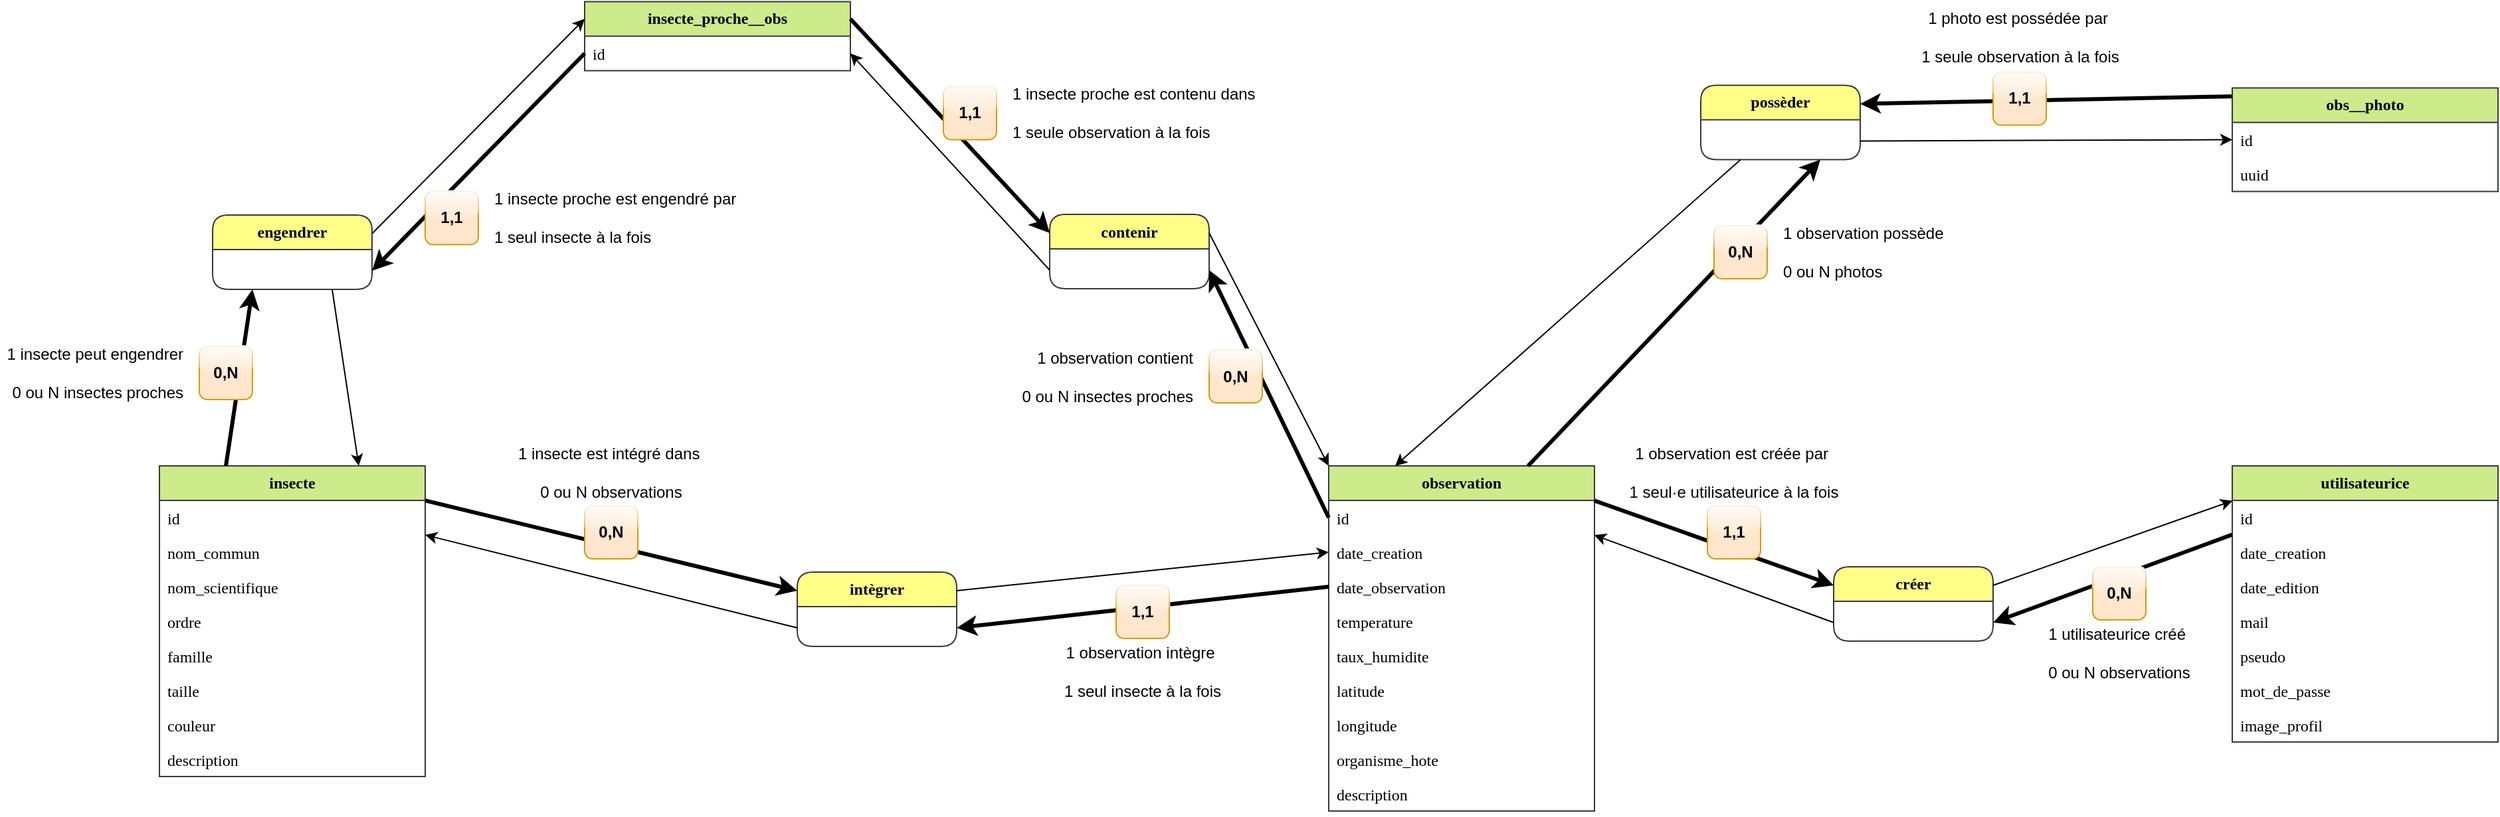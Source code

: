 <mxfile version="24.6.4" type="device">
  <diagram name="Page-1" id="uyqIxYZqXuy16FVcP5KM">
    <mxGraphModel dx="2206" dy="1266" grid="1" gridSize="10" guides="1" tooltips="1" connect="1" arrows="1" fold="1" page="1" pageScale="1" pageWidth="1920" pageHeight="1200" background="#ffffff" math="0" shadow="0">
      <root>
        <mxCell id="0" />
        <mxCell id="1" parent="0" />
        <mxCell id="nEF1XoghxBKC_VmpoxMe-1" value="insecte" style="swimlane;fontStyle=1;childLayout=stackLayout;horizontal=1;startSize=26;horizontalStack=0;resizeParent=1;resizeParentMax=0;resizeLast=0;collapsible=1;marginBottom=0;whiteSpace=wrap;html=1;shadow=0;fontFamily=Verdana;fillColor=#cdeb8b;strokeColor=#36393d;" parent="1" vertex="1">
          <mxGeometry x="140" y="560" width="200" height="234" as="geometry" />
        </mxCell>
        <mxCell id="nEF1XoghxBKC_VmpoxMe-2" value="&lt;span&gt;id&lt;/span&gt;" style="text;align=left;verticalAlign=top;spacingLeft=4;spacingRight=4;overflow=hidden;rotatable=0;points=[[0,0.5],[1,0.5]];portConstraint=eastwest;whiteSpace=wrap;html=1;shadow=0;fontFamily=Verdana;fontStyle=0" parent="nEF1XoghxBKC_VmpoxMe-1" vertex="1">
          <mxGeometry y="26" width="200" height="26" as="geometry" />
        </mxCell>
        <mxCell id="nEF1XoghxBKC_VmpoxMe-3" value="nom_commun&lt;b&gt;&lt;i&gt;&amp;nbsp;&lt;/i&gt;&lt;/b&gt;" style="text;align=left;verticalAlign=top;spacingLeft=4;spacingRight=4;overflow=hidden;rotatable=0;points=[[0,0.5],[1,0.5]];portConstraint=eastwest;whiteSpace=wrap;html=1;shadow=0;fontFamily=Verdana;" parent="nEF1XoghxBKC_VmpoxMe-1" vertex="1">
          <mxGeometry y="52" width="200" height="26" as="geometry" />
        </mxCell>
        <mxCell id="nEF1XoghxBKC_VmpoxMe-5" value="nom_scientifique&lt;b&gt;&lt;i&gt;&amp;nbsp;&lt;/i&gt;&lt;/b&gt;" style="text;align=left;verticalAlign=top;spacingLeft=4;spacingRight=4;overflow=hidden;rotatable=0;points=[[0,0.5],[1,0.5]];portConstraint=eastwest;whiteSpace=wrap;html=1;shadow=0;fontFamily=Verdana;" parent="nEF1XoghxBKC_VmpoxMe-1" vertex="1">
          <mxGeometry y="78" width="200" height="26" as="geometry" />
        </mxCell>
        <mxCell id="nEF1XoghxBKC_VmpoxMe-4" value="ordre&amp;nbsp;" style="text;align=left;verticalAlign=top;spacingLeft=4;spacingRight=4;overflow=hidden;rotatable=0;points=[[0,0.5],[1,0.5]];portConstraint=eastwest;whiteSpace=wrap;html=1;shadow=0;fontFamily=Verdana;" parent="nEF1XoghxBKC_VmpoxMe-1" vertex="1">
          <mxGeometry y="104" width="200" height="26" as="geometry" />
        </mxCell>
        <mxCell id="nEF1XoghxBKC_VmpoxMe-6" value="famille&amp;nbsp;" style="text;align=left;verticalAlign=top;spacingLeft=4;spacingRight=4;overflow=hidden;rotatable=0;points=[[0,0.5],[1,0.5]];portConstraint=eastwest;whiteSpace=wrap;html=1;shadow=0;fontFamily=Verdana;" parent="nEF1XoghxBKC_VmpoxMe-1" vertex="1">
          <mxGeometry y="130" width="200" height="26" as="geometry" />
        </mxCell>
        <mxCell id="nEF1XoghxBKC_VmpoxMe-7" value="taille&amp;nbsp;" style="text;align=left;verticalAlign=top;spacingLeft=4;spacingRight=4;overflow=hidden;rotatable=0;points=[[0,0.5],[1,0.5]];portConstraint=eastwest;whiteSpace=wrap;html=1;shadow=0;fontFamily=Verdana;" parent="nEF1XoghxBKC_VmpoxMe-1" vertex="1">
          <mxGeometry y="156" width="200" height="26" as="geometry" />
        </mxCell>
        <mxCell id="nEF1XoghxBKC_VmpoxMe-8" value="couleur&amp;nbsp;" style="text;align=left;verticalAlign=top;spacingLeft=4;spacingRight=4;overflow=hidden;rotatable=0;points=[[0,0.5],[1,0.5]];portConstraint=eastwest;whiteSpace=wrap;html=1;shadow=0;fontFamily=Verdana;" parent="nEF1XoghxBKC_VmpoxMe-1" vertex="1">
          <mxGeometry y="182" width="200" height="26" as="geometry" />
        </mxCell>
        <mxCell id="nEF1XoghxBKC_VmpoxMe-9" value="description&amp;nbsp;" style="text;align=left;verticalAlign=top;spacingLeft=4;spacingRight=4;overflow=hidden;rotatable=0;points=[[0,0.5],[1,0.5]];portConstraint=eastwest;whiteSpace=wrap;html=1;shadow=0;fontFamily=Verdana;" parent="nEF1XoghxBKC_VmpoxMe-1" vertex="1">
          <mxGeometry y="208" width="200" height="26" as="geometry" />
        </mxCell>
        <mxCell id="nEF1XoghxBKC_VmpoxMe-11" value="insecte_proche__obs" style="swimlane;fontStyle=1;childLayout=stackLayout;horizontal=1;startSize=26;horizontalStack=0;resizeParent=1;resizeParentMax=0;resizeLast=0;collapsible=1;marginBottom=0;whiteSpace=wrap;html=1;shadow=0;fontFamily=Verdana;fillColor=#cdeb8b;strokeColor=#36393d;" parent="1" vertex="1">
          <mxGeometry x="460" y="210.25" width="200" height="52" as="geometry" />
        </mxCell>
        <mxCell id="nEF1XoghxBKC_VmpoxMe-12" value="&lt;span&gt;id&lt;/span&gt;" style="text;align=left;verticalAlign=top;spacingLeft=4;spacingRight=4;overflow=hidden;rotatable=0;points=[[0,0.5],[1,0.5]];portConstraint=eastwest;whiteSpace=wrap;html=1;shadow=0;fontFamily=Verdana;fontStyle=0" parent="nEF1XoghxBKC_VmpoxMe-11" vertex="1">
          <mxGeometry y="26" width="200" height="26" as="geometry" />
        </mxCell>
        <mxCell id="nEF1XoghxBKC_VmpoxMe-20" value="observation" style="swimlane;fontStyle=1;childLayout=stackLayout;horizontal=1;startSize=26;horizontalStack=0;resizeParent=1;resizeParentMax=0;resizeLast=0;collapsible=1;marginBottom=0;whiteSpace=wrap;html=1;shadow=0;fontFamily=Verdana;fillColor=#cdeb8b;strokeColor=#36393d;" parent="1" vertex="1">
          <mxGeometry x="1020" y="560" width="200" height="260" as="geometry" />
        </mxCell>
        <mxCell id="nEF1XoghxBKC_VmpoxMe-21" value="&lt;span&gt;id&lt;/span&gt;" style="text;align=left;verticalAlign=top;spacingLeft=4;spacingRight=4;overflow=hidden;rotatable=0;points=[[0,0.5],[1,0.5]];portConstraint=eastwest;whiteSpace=wrap;html=1;shadow=0;fontFamily=Verdana;fontStyle=0" parent="nEF1XoghxBKC_VmpoxMe-20" vertex="1">
          <mxGeometry y="26" width="200" height="26" as="geometry" />
        </mxCell>
        <mxCell id="nEF1XoghxBKC_VmpoxMe-23" value="date_creation&amp;nbsp;" style="text;align=left;verticalAlign=top;spacingLeft=4;spacingRight=4;overflow=hidden;rotatable=0;points=[[0,0.5],[1,0.5]];portConstraint=eastwest;whiteSpace=wrap;html=1;shadow=0;fontFamily=Verdana;" parent="nEF1XoghxBKC_VmpoxMe-20" vertex="1">
          <mxGeometry y="52" width="200" height="26" as="geometry" />
        </mxCell>
        <mxCell id="nEF1XoghxBKC_VmpoxMe-22" value="date_observation&amp;nbsp;" style="text;align=left;verticalAlign=top;spacingLeft=4;spacingRight=4;overflow=hidden;rotatable=0;points=[[0,0.5],[1,0.5]];portConstraint=eastwest;whiteSpace=wrap;html=1;shadow=0;fontFamily=Verdana;" parent="nEF1XoghxBKC_VmpoxMe-20" vertex="1">
          <mxGeometry y="78" width="200" height="26" as="geometry" />
        </mxCell>
        <mxCell id="nEF1XoghxBKC_VmpoxMe-24" value="temperature&amp;nbsp;" style="text;align=left;verticalAlign=top;spacingLeft=4;spacingRight=4;overflow=hidden;rotatable=0;points=[[0,0.5],[1,0.5]];portConstraint=eastwest;whiteSpace=wrap;html=1;shadow=0;fontFamily=Verdana;" parent="nEF1XoghxBKC_VmpoxMe-20" vertex="1">
          <mxGeometry y="104" width="200" height="26" as="geometry" />
        </mxCell>
        <mxCell id="nEF1XoghxBKC_VmpoxMe-25" value="taux_humidite&amp;nbsp;" style="text;align=left;verticalAlign=top;spacingLeft=4;spacingRight=4;overflow=hidden;rotatable=0;points=[[0,0.5],[1,0.5]];portConstraint=eastwest;whiteSpace=wrap;html=1;shadow=0;fontFamily=Verdana;" parent="nEF1XoghxBKC_VmpoxMe-20" vertex="1">
          <mxGeometry y="130" width="200" height="26" as="geometry" />
        </mxCell>
        <mxCell id="nEF1XoghxBKC_VmpoxMe-26" value="latitude&amp;nbsp;" style="text;align=left;verticalAlign=top;spacingLeft=4;spacingRight=4;overflow=hidden;rotatable=0;points=[[0,0.5],[1,0.5]];portConstraint=eastwest;whiteSpace=wrap;html=1;shadow=0;fontFamily=Verdana;" parent="nEF1XoghxBKC_VmpoxMe-20" vertex="1">
          <mxGeometry y="156" width="200" height="26" as="geometry" />
        </mxCell>
        <mxCell id="nEF1XoghxBKC_VmpoxMe-27" value="longitude&amp;nbsp;" style="text;align=left;verticalAlign=top;spacingLeft=4;spacingRight=4;overflow=hidden;rotatable=0;points=[[0,0.5],[1,0.5]];portConstraint=eastwest;whiteSpace=wrap;html=1;shadow=0;fontFamily=Verdana;" parent="nEF1XoghxBKC_VmpoxMe-20" vertex="1">
          <mxGeometry y="182" width="200" height="26" as="geometry" />
        </mxCell>
        <mxCell id="nEF1XoghxBKC_VmpoxMe-28" value="organisme_hote&amp;nbsp;" style="text;align=left;verticalAlign=top;spacingLeft=4;spacingRight=4;overflow=hidden;rotatable=0;points=[[0,0.5],[1,0.5]];portConstraint=eastwest;whiteSpace=wrap;html=1;shadow=0;fontFamily=Verdana;" parent="nEF1XoghxBKC_VmpoxMe-20" vertex="1">
          <mxGeometry y="208" width="200" height="26" as="geometry" />
        </mxCell>
        <mxCell id="nEF1XoghxBKC_VmpoxMe-29" value="description&amp;nbsp;" style="text;align=left;verticalAlign=top;spacingLeft=4;spacingRight=4;overflow=hidden;rotatable=0;points=[[0,0.5],[1,0.5]];portConstraint=eastwest;whiteSpace=wrap;html=1;shadow=0;fontFamily=Verdana;" parent="nEF1XoghxBKC_VmpoxMe-20" vertex="1">
          <mxGeometry y="234" width="200" height="26" as="geometry" />
        </mxCell>
        <mxCell id="nEF1XoghxBKC_VmpoxMe-32" value="utilisateurice" style="swimlane;fontStyle=1;childLayout=stackLayout;horizontal=1;startSize=26;horizontalStack=0;resizeParent=1;resizeParentMax=0;resizeLast=0;collapsible=1;marginBottom=0;whiteSpace=wrap;html=1;shadow=0;fontFamily=Verdana;fillColor=#cdeb8b;strokeColor=#36393d;" parent="1" vertex="1">
          <mxGeometry x="1700" y="560" width="200" height="208" as="geometry" />
        </mxCell>
        <mxCell id="nEF1XoghxBKC_VmpoxMe-33" value="&lt;span&gt;id&lt;/span&gt;" style="text;align=left;verticalAlign=top;spacingLeft=4;spacingRight=4;overflow=hidden;rotatable=0;points=[[0,0.5],[1,0.5]];portConstraint=eastwest;whiteSpace=wrap;html=1;shadow=0;fontFamily=Verdana;fontStyle=0" parent="nEF1XoghxBKC_VmpoxMe-32" vertex="1">
          <mxGeometry y="26" width="200" height="26" as="geometry" />
        </mxCell>
        <mxCell id="nEF1XoghxBKC_VmpoxMe-34" value="date_creation&amp;nbsp;" style="text;align=left;verticalAlign=top;spacingLeft=4;spacingRight=4;overflow=hidden;rotatable=0;points=[[0,0.5],[1,0.5]];portConstraint=eastwest;whiteSpace=wrap;html=1;shadow=0;fontFamily=Verdana;" parent="nEF1XoghxBKC_VmpoxMe-32" vertex="1">
          <mxGeometry y="52" width="200" height="26" as="geometry" />
        </mxCell>
        <mxCell id="nEF1XoghxBKC_VmpoxMe-35" value="date_edition&amp;nbsp;" style="text;align=left;verticalAlign=top;spacingLeft=4;spacingRight=4;overflow=hidden;rotatable=0;points=[[0,0.5],[1,0.5]];portConstraint=eastwest;whiteSpace=wrap;html=1;shadow=0;fontFamily=Verdana;" parent="nEF1XoghxBKC_VmpoxMe-32" vertex="1">
          <mxGeometry y="78" width="200" height="26" as="geometry" />
        </mxCell>
        <mxCell id="nEF1XoghxBKC_VmpoxMe-36" value="mail&amp;nbsp;" style="text;align=left;verticalAlign=top;spacingLeft=4;spacingRight=4;overflow=hidden;rotatable=0;points=[[0,0.5],[1,0.5]];portConstraint=eastwest;whiteSpace=wrap;html=1;shadow=0;fontFamily=Verdana;" parent="nEF1XoghxBKC_VmpoxMe-32" vertex="1">
          <mxGeometry y="104" width="200" height="26" as="geometry" />
        </mxCell>
        <mxCell id="nEF1XoghxBKC_VmpoxMe-37" value="pseudo&amp;nbsp;" style="text;align=left;verticalAlign=top;spacingLeft=4;spacingRight=4;overflow=hidden;rotatable=0;points=[[0,0.5],[1,0.5]];portConstraint=eastwest;whiteSpace=wrap;html=1;shadow=0;fontFamily=Verdana;" parent="nEF1XoghxBKC_VmpoxMe-32" vertex="1">
          <mxGeometry y="130" width="200" height="26" as="geometry" />
        </mxCell>
        <mxCell id="nEF1XoghxBKC_VmpoxMe-38" value="mot_de_passe&amp;nbsp;" style="text;align=left;verticalAlign=top;spacingLeft=4;spacingRight=4;overflow=hidden;rotatable=0;points=[[0,0.5],[1,0.5]];portConstraint=eastwest;whiteSpace=wrap;html=1;shadow=0;fontFamily=Verdana;" parent="nEF1XoghxBKC_VmpoxMe-32" vertex="1">
          <mxGeometry y="156" width="200" height="26" as="geometry" />
        </mxCell>
        <mxCell id="nEF1XoghxBKC_VmpoxMe-39" value="image_profil&amp;nbsp;" style="text;align=left;verticalAlign=top;spacingLeft=4;spacingRight=4;overflow=hidden;rotatable=0;points=[[0,0.5],[1,0.5]];portConstraint=eastwest;whiteSpace=wrap;html=1;shadow=0;fontFamily=Verdana;" parent="nEF1XoghxBKC_VmpoxMe-32" vertex="1">
          <mxGeometry y="182" width="200" height="26" as="geometry" />
        </mxCell>
        <mxCell id="nEF1XoghxBKC_VmpoxMe-41" value="obs__photo" style="swimlane;fontStyle=1;childLayout=stackLayout;horizontal=1;startSize=26;horizontalStack=0;resizeParent=1;resizeParentMax=0;resizeLast=0;collapsible=1;marginBottom=0;whiteSpace=wrap;html=1;shadow=0;fontFamily=Verdana;fillColor=#cdeb8b;strokeColor=#36393d;" parent="1" vertex="1">
          <mxGeometry x="1700" y="275.25" width="200" height="78" as="geometry" />
        </mxCell>
        <mxCell id="nEF1XoghxBKC_VmpoxMe-42" value="&lt;span&gt;id&lt;/span&gt;" style="text;align=left;verticalAlign=top;spacingLeft=4;spacingRight=4;overflow=hidden;rotatable=0;points=[[0,0.5],[1,0.5]];portConstraint=eastwest;whiteSpace=wrap;html=1;shadow=0;fontFamily=Verdana;fontStyle=0" parent="nEF1XoghxBKC_VmpoxMe-41" vertex="1">
          <mxGeometry y="26" width="200" height="26" as="geometry" />
        </mxCell>
        <mxCell id="nEF1XoghxBKC_VmpoxMe-43" value="uuid" style="text;align=left;verticalAlign=top;spacingLeft=4;spacingRight=4;overflow=hidden;rotatable=0;points=[[0,0.5],[1,0.5]];portConstraint=eastwest;whiteSpace=wrap;html=1;shadow=0;fontFamily=Verdana;" parent="nEF1XoghxBKC_VmpoxMe-41" vertex="1">
          <mxGeometry y="52" width="200" height="26" as="geometry" />
        </mxCell>
        <mxCell id="Y3H-pAVvW8odEqC_Cy9A-4" value="intègrer" style="swimlane;fontStyle=1;childLayout=stackLayout;horizontal=1;startSize=26;horizontalStack=0;resizeParent=1;resizeParentMax=0;resizeLast=0;collapsible=1;marginBottom=0;whiteSpace=wrap;html=1;shadow=0;fontFamily=Verdana;rounded=1;glass=0;fillColor=#ffff88;strokeColor=#36393d;" parent="1" vertex="1">
          <mxGeometry x="620" y="640" width="120" height="56" as="geometry" />
        </mxCell>
        <mxCell id="Y3H-pAVvW8odEqC_Cy9A-11" value="" style="endArrow=classic;html=1;rounded=0;entryX=1;entryY=0.75;entryDx=0;entryDy=0;exitX=0;exitY=0.5;exitDx=0;exitDy=0;strokeWidth=3;" parent="1" source="nEF1XoghxBKC_VmpoxMe-22" target="Y3H-pAVvW8odEqC_Cy9A-4" edge="1">
          <mxGeometry width="50" height="50" relative="1" as="geometry">
            <mxPoint x="960" y="700" as="sourcePoint" />
            <mxPoint x="690" y="820" as="targetPoint" />
          </mxGeometry>
        </mxCell>
        <mxCell id="Y3H-pAVvW8odEqC_Cy9A-12" value="" style="endArrow=classic;html=1;rounded=0;entryX=0;entryY=0.25;entryDx=0;entryDy=0;exitX=1;exitY=0.003;exitDx=0;exitDy=0;exitPerimeter=0;strokeWidth=3;" parent="1" source="nEF1XoghxBKC_VmpoxMe-2" target="Y3H-pAVvW8odEqC_Cy9A-4" edge="1">
          <mxGeometry width="50" height="50" relative="1" as="geometry">
            <mxPoint x="490" y="560" as="sourcePoint" />
            <mxPoint x="350" y="696" as="targetPoint" />
          </mxGeometry>
        </mxCell>
        <mxCell id="Y3H-pAVvW8odEqC_Cy9A-13" value="" style="endArrow=classic;html=1;rounded=0;entryX=0;entryY=0.5;entryDx=0;entryDy=0;exitX=1;exitY=0.25;exitDx=0;exitDy=0;" parent="1" source="Y3H-pAVvW8odEqC_Cy9A-4" target="nEF1XoghxBKC_VmpoxMe-23" edge="1">
          <mxGeometry width="50" height="50" relative="1" as="geometry">
            <mxPoint x="660" y="530" as="sourcePoint" />
            <mxPoint x="800" y="636" as="targetPoint" />
          </mxGeometry>
        </mxCell>
        <mxCell id="Y3H-pAVvW8odEqC_Cy9A-14" value="" style="endArrow=classic;html=1;rounded=0;entryX=1;entryY=1.001;entryDx=0;entryDy=0;exitX=0;exitY=0.75;exitDx=0;exitDy=0;entryPerimeter=0;" parent="1" source="Y3H-pAVvW8odEqC_Cy9A-4" target="nEF1XoghxBKC_VmpoxMe-2" edge="1">
          <mxGeometry width="50" height="50" relative="1" as="geometry">
            <mxPoint x="630" y="926" as="sourcePoint" />
            <mxPoint x="490" y="750" as="targetPoint" />
          </mxGeometry>
        </mxCell>
        <mxCell id="Y3H-pAVvW8odEqC_Cy9A-15" value="créer" style="swimlane;fontStyle=1;childLayout=stackLayout;horizontal=1;startSize=26;horizontalStack=0;resizeParent=1;resizeParentMax=0;resizeLast=0;collapsible=1;marginBottom=0;whiteSpace=wrap;html=1;shadow=0;fontFamily=Verdana;rounded=1;glass=0;fillColor=#ffff88;strokeColor=#36393d;" parent="1" vertex="1">
          <mxGeometry x="1400" y="636" width="120" height="56" as="geometry" />
        </mxCell>
        <mxCell id="Y3H-pAVvW8odEqC_Cy9A-18" value="0,N" style="rounded=1;whiteSpace=wrap;html=1;fillColor=#ffe6cc;strokeColor=#d79b00;glass=1;fontStyle=1" parent="1" vertex="1">
          <mxGeometry x="460" y="590" width="40" height="40" as="geometry" />
        </mxCell>
        <mxCell id="Y3H-pAVvW8odEqC_Cy9A-19" value="1,1" style="rounded=1;whiteSpace=wrap;html=1;fillColor=#ffe6cc;strokeColor=#d79b00;glass=1;shadow=0;fontStyle=1" parent="1" vertex="1">
          <mxGeometry x="860" y="650" width="40" height="40" as="geometry" />
        </mxCell>
        <mxCell id="Y3H-pAVvW8odEqC_Cy9A-8" value="1 insecte est intégré dans&amp;nbsp;&lt;div&gt;&lt;br&gt;&lt;/div&gt;&lt;div&gt;0 ou N observations&lt;/div&gt;" style="text;html=1;align=center;verticalAlign=middle;whiteSpace=wrap;rounded=0;" parent="1" vertex="1">
          <mxGeometry x="405" y="540" width="150" height="50" as="geometry" />
        </mxCell>
        <mxCell id="Y3H-pAVvW8odEqC_Cy9A-9" value="1 observation intègre&amp;nbsp;&lt;div&gt;&lt;br&gt;&lt;/div&gt;&lt;div&gt;1 seul insecte à la fois&lt;/div&gt;" style="text;html=1;align=center;verticalAlign=middle;whiteSpace=wrap;rounded=0;" parent="1" vertex="1">
          <mxGeometry x="815" y="690" width="130" height="50" as="geometry" />
        </mxCell>
        <mxCell id="Y3H-pAVvW8odEqC_Cy9A-16" value="1 observation est créée par&amp;nbsp;&lt;div&gt;&lt;br&gt;&lt;/div&gt;&lt;div&gt;1 seul·e utilisateurice à la fois&lt;/div&gt;" style="text;html=1;align=center;verticalAlign=middle;whiteSpace=wrap;rounded=0;" parent="1" vertex="1">
          <mxGeometry x="1240" y="540" width="170" height="50" as="geometry" />
        </mxCell>
        <mxCell id="Y3H-pAVvW8odEqC_Cy9A-17" value="1 utilisateurice créé&amp;nbsp;&lt;div&gt;&lt;br&gt;&lt;/div&gt;&lt;div&gt;0 ou N observations&lt;/div&gt;" style="text;html=1;align=center;verticalAlign=middle;whiteSpace=wrap;rounded=0;" parent="1" vertex="1">
          <mxGeometry x="1560" y="676" width="110" height="50" as="geometry" />
        </mxCell>
        <mxCell id="Y3H-pAVvW8odEqC_Cy9A-21" value="" style="endArrow=classic;html=1;rounded=0;entryX=0;entryY=0.25;entryDx=0;entryDy=0;exitX=1;exitY=0.006;exitDx=0;exitDy=0;exitPerimeter=0;strokeWidth=3;" parent="1" source="nEF1XoghxBKC_VmpoxMe-21" target="Y3H-pAVvW8odEqC_Cy9A-15" edge="1">
          <mxGeometry width="50" height="50" relative="1" as="geometry">
            <mxPoint x="1270" y="763.9" as="sourcePoint" />
            <mxPoint x="1550" y="695.9" as="targetPoint" />
          </mxGeometry>
        </mxCell>
        <mxCell id="Y3H-pAVvW8odEqC_Cy9A-23" value="" style="endArrow=classic;html=1;rounded=0;exitX=-0.001;exitY=0.994;exitDx=0;exitDy=0;exitPerimeter=0;strokeWidth=3;entryX=1;entryY=0.75;entryDx=0;entryDy=0;" parent="1" source="nEF1XoghxBKC_VmpoxMe-33" target="Y3H-pAVvW8odEqC_Cy9A-15" edge="1">
          <mxGeometry width="50" height="50" relative="1" as="geometry">
            <mxPoint x="1200" y="652.92" as="sourcePoint" />
            <mxPoint x="1620" y="678" as="targetPoint" />
          </mxGeometry>
        </mxCell>
        <mxCell id="Y3H-pAVvW8odEqC_Cy9A-24" value="" style="endArrow=classic;html=1;rounded=0;entryX=0.001;entryY=0.009;entryDx=0;entryDy=0;exitX=1;exitY=0.25;exitDx=0;exitDy=0;entryPerimeter=0;" parent="1" source="Y3H-pAVvW8odEqC_Cy9A-15" target="nEF1XoghxBKC_VmpoxMe-33" edge="1">
          <mxGeometry width="50" height="50" relative="1" as="geometry">
            <mxPoint x="1620" y="640" as="sourcePoint" />
            <mxPoint x="1900" y="572" as="targetPoint" />
          </mxGeometry>
        </mxCell>
        <mxCell id="Y3H-pAVvW8odEqC_Cy9A-25" value="" style="endArrow=classic;html=1;rounded=0;entryX=0.999;entryY=1.006;entryDx=0;entryDy=0;exitX=0;exitY=0.75;exitDx=0;exitDy=0;entryPerimeter=0;" parent="1" source="Y3H-pAVvW8odEqC_Cy9A-15" target="nEF1XoghxBKC_VmpoxMe-21" edge="1">
          <mxGeometry width="50" height="50" relative="1" as="geometry">
            <mxPoint x="1370" y="836" as="sourcePoint" />
            <mxPoint x="1650" y="768" as="targetPoint" />
          </mxGeometry>
        </mxCell>
        <mxCell id="Y3H-pAVvW8odEqC_Cy9A-26" value="1,1" style="rounded=1;whiteSpace=wrap;html=1;fillColor=#ffe6cc;strokeColor=#d79b00;glass=1;shadow=0;fontStyle=1" parent="1" vertex="1">
          <mxGeometry x="1305" y="590" width="40" height="40" as="geometry" />
        </mxCell>
        <mxCell id="Y3H-pAVvW8odEqC_Cy9A-27" value="0,N" style="rounded=1;whiteSpace=wrap;html=1;fillColor=#ffe6cc;strokeColor=#d79b00;glass=1;fontStyle=1" parent="1" vertex="1">
          <mxGeometry x="1595" y="636" width="40" height="40" as="geometry" />
        </mxCell>
        <mxCell id="Y3H-pAVvW8odEqC_Cy9A-28" value="possèder" style="swimlane;fontStyle=1;childLayout=stackLayout;horizontal=1;startSize=26;horizontalStack=0;resizeParent=1;resizeParentMax=0;resizeLast=0;collapsible=1;marginBottom=0;whiteSpace=wrap;html=1;shadow=0;fontFamily=Verdana;rounded=1;glass=0;fillColor=#ffff88;strokeColor=#36393d;" parent="1" vertex="1">
          <mxGeometry x="1300" y="273.25" width="120" height="56" as="geometry" />
        </mxCell>
        <mxCell id="Y3H-pAVvW8odEqC_Cy9A-30" value="" style="endArrow=classic;html=1;rounded=0;entryX=0.75;entryY=1;entryDx=0;entryDy=0;exitX=0.75;exitY=0;exitDx=0;exitDy=0;strokeWidth=3;" parent="1" source="nEF1XoghxBKC_VmpoxMe-20" target="Y3H-pAVvW8odEqC_Cy9A-28" edge="1">
          <mxGeometry width="50" height="50" relative="1" as="geometry">
            <mxPoint x="1110" y="540" as="sourcePoint" />
            <mxPoint x="1475" y="483.84" as="targetPoint" />
          </mxGeometry>
        </mxCell>
        <mxCell id="Y3H-pAVvW8odEqC_Cy9A-31" value="1 observation possède&amp;nbsp;&lt;div&gt;&lt;br&gt;&lt;/div&gt;&lt;div&gt;0 ou N photos&lt;/div&gt;" style="text;html=1;align=left;verticalAlign=middle;whiteSpace=wrap;rounded=0;" parent="1" vertex="1">
          <mxGeometry x="1360" y="376.5" width="130" height="45" as="geometry" />
        </mxCell>
        <mxCell id="Y3H-pAVvW8odEqC_Cy9A-32" value="0,N" style="rounded=1;whiteSpace=wrap;html=1;fillColor=#ffe6cc;strokeColor=#d79b00;glass=1;fontStyle=1" parent="1" vertex="1">
          <mxGeometry x="1310" y="379" width="40" height="40" as="geometry" />
        </mxCell>
        <mxCell id="Y3H-pAVvW8odEqC_Cy9A-33" value="" style="endArrow=classic;html=1;rounded=0;exitX=0.25;exitY=1;exitDx=0;exitDy=0;entryX=0.25;entryY=0;entryDx=0;entryDy=0;" parent="1" source="Y3H-pAVvW8odEqC_Cy9A-28" target="nEF1XoghxBKC_VmpoxMe-20" edge="1">
          <mxGeometry width="50" height="50" relative="1" as="geometry">
            <mxPoint x="1000" y="370" as="sourcePoint" />
            <mxPoint x="1040" y="510" as="targetPoint" />
          </mxGeometry>
        </mxCell>
        <mxCell id="Y3H-pAVvW8odEqC_Cy9A-34" value="" style="endArrow=classic;html=1;rounded=0;entryX=1;entryY=0.25;entryDx=0;entryDy=0;exitX=-0.001;exitY=0.081;exitDx=0;exitDy=0;strokeWidth=3;exitPerimeter=0;" parent="1" source="nEF1XoghxBKC_VmpoxMe-41" target="Y3H-pAVvW8odEqC_Cy9A-28" edge="1">
          <mxGeometry width="50" height="50" relative="1" as="geometry">
            <mxPoint x="1190" y="390" as="sourcePoint" />
            <mxPoint x="1210" y="270" as="targetPoint" />
          </mxGeometry>
        </mxCell>
        <mxCell id="Y3H-pAVvW8odEqC_Cy9A-35" value="" style="endArrow=classic;html=1;rounded=0;entryX=0;entryY=0.5;entryDx=0;entryDy=0;exitX=1;exitY=0.75;exitDx=0;exitDy=0;" parent="1" source="Y3H-pAVvW8odEqC_Cy9A-28" target="nEF1XoghxBKC_VmpoxMe-42" edge="1">
          <mxGeometry width="50" height="50" relative="1" as="geometry">
            <mxPoint x="1240" y="400" as="sourcePoint" />
            <mxPoint x="1380" y="416" as="targetPoint" />
          </mxGeometry>
        </mxCell>
        <mxCell id="Y3H-pAVvW8odEqC_Cy9A-36" value="1 photo est possédée par&amp;nbsp;&lt;div&gt;&lt;br&gt;&lt;div&gt;1 seule observation à la fois&lt;/div&gt;&lt;/div&gt;" style="text;html=1;align=center;verticalAlign=middle;whiteSpace=wrap;rounded=0;" parent="1" vertex="1">
          <mxGeometry x="1462.5" y="210.25" width="155" height="53" as="geometry" />
        </mxCell>
        <mxCell id="Y3H-pAVvW8odEqC_Cy9A-37" value="1,1" style="rounded=1;whiteSpace=wrap;html=1;fillColor=#ffe6cc;strokeColor=#d79b00;glass=1;shadow=0;fontStyle=1" parent="1" vertex="1">
          <mxGeometry x="1520" y="263.25" width="40" height="40" as="geometry" />
        </mxCell>
        <mxCell id="Y3H-pAVvW8odEqC_Cy9A-38" value="engendrer" style="swimlane;fontStyle=1;childLayout=stackLayout;horizontal=1;startSize=26;horizontalStack=0;resizeParent=1;resizeParentMax=0;resizeLast=0;collapsible=1;marginBottom=0;whiteSpace=wrap;html=1;shadow=0;fontFamily=Verdana;rounded=1;glass=0;fillColor=#ffff88;strokeColor=#36393d;" parent="1" vertex="1">
          <mxGeometry x="180" y="371" width="120" height="56" as="geometry" />
        </mxCell>
        <mxCell id="Y3H-pAVvW8odEqC_Cy9A-39" value="1 insecte peut engendrer&lt;div&gt;&lt;br&gt;&lt;div&gt;0 ou N insectes proches&lt;/div&gt;&lt;/div&gt;" style="text;html=1;align=right;verticalAlign=middle;whiteSpace=wrap;rounded=0;" parent="1" vertex="1">
          <mxGeometry x="20" y="475" width="140" height="30" as="geometry" />
        </mxCell>
        <mxCell id="Y3H-pAVvW8odEqC_Cy9A-40" value="" style="endArrow=classic;html=1;rounded=0;entryX=0.25;entryY=1;entryDx=0;entryDy=0;exitX=0.25;exitY=0;exitDx=0;exitDy=0;strokeWidth=3;" parent="1" source="nEF1XoghxBKC_VmpoxMe-1" target="Y3H-pAVvW8odEqC_Cy9A-38" edge="1">
          <mxGeometry width="50" height="50" relative="1" as="geometry">
            <mxPoint x="180" y="492" as="sourcePoint" />
            <mxPoint x="460" y="560" as="targetPoint" />
          </mxGeometry>
        </mxCell>
        <mxCell id="Y3H-pAVvW8odEqC_Cy9A-41" value="" style="endArrow=classic;html=1;rounded=0;entryX=0.75;entryY=0;entryDx=0;entryDy=0;exitX=0.75;exitY=1;exitDx=0;exitDy=0;" parent="1" source="Y3H-pAVvW8odEqC_Cy9A-38" target="nEF1XoghxBKC_VmpoxMe-1" edge="1">
          <mxGeometry width="50" height="50" relative="1" as="geometry">
            <mxPoint x="520" y="574.97" as="sourcePoint" />
            <mxPoint x="240" y="504.97" as="targetPoint" />
          </mxGeometry>
        </mxCell>
        <mxCell id="Y3H-pAVvW8odEqC_Cy9A-42" value="0,N" style="rounded=1;whiteSpace=wrap;html=1;fillColor=#ffe6cc;strokeColor=#d79b00;glass=1;shadow=0;fontStyle=1" parent="1" vertex="1">
          <mxGeometry x="170" y="470" width="40" height="40" as="geometry" />
        </mxCell>
        <mxCell id="Y3H-pAVvW8odEqC_Cy9A-43" value="" style="endArrow=classic;html=1;rounded=0;entryX=1;entryY=0.75;entryDx=0;entryDy=0;exitX=0;exitY=0.5;exitDx=0;exitDy=0;strokeWidth=3;" parent="1" source="nEF1XoghxBKC_VmpoxMe-12" target="Y3H-pAVvW8odEqC_Cy9A-38" edge="1">
          <mxGeometry width="50" height="50" relative="1" as="geometry">
            <mxPoint x="340" y="557" as="sourcePoint" />
            <mxPoint x="360" y="424" as="targetPoint" />
          </mxGeometry>
        </mxCell>
        <mxCell id="Y3H-pAVvW8odEqC_Cy9A-44" value="" style="endArrow=classic;html=1;rounded=0;entryX=0;entryY=0.25;entryDx=0;entryDy=0;exitX=1;exitY=0.25;exitDx=0;exitDy=0;" parent="1" source="Y3H-pAVvW8odEqC_Cy9A-38" target="nEF1XoghxBKC_VmpoxMe-11" edge="1">
          <mxGeometry width="50" height="50" relative="1" as="geometry">
            <mxPoint x="380" y="402" as="sourcePoint" />
            <mxPoint x="400" y="535" as="targetPoint" />
          </mxGeometry>
        </mxCell>
        <mxCell id="Y3H-pAVvW8odEqC_Cy9A-45" value="1 insecte proche est engendré par&lt;div&gt;&amp;nbsp;&lt;div&gt;1 seul insecte à la fois&lt;/div&gt;&lt;/div&gt;" style="text;html=1;align=left;verticalAlign=middle;whiteSpace=wrap;rounded=0;" parent="1" vertex="1">
          <mxGeometry x="390" y="350.25" width="190" height="46" as="geometry" />
        </mxCell>
        <mxCell id="Y3H-pAVvW8odEqC_Cy9A-46" value="1,1" style="rounded=1;whiteSpace=wrap;html=1;fillColor=#ffe6cc;strokeColor=#d79b00;glass=1;fontStyle=1" parent="1" vertex="1">
          <mxGeometry x="340" y="353.25" width="40" height="40" as="geometry" />
        </mxCell>
        <mxCell id="Y3H-pAVvW8odEqC_Cy9A-47" value="contenir" style="swimlane;fontStyle=1;childLayout=stackLayout;horizontal=1;startSize=26;horizontalStack=0;resizeParent=1;resizeParentMax=0;resizeLast=0;collapsible=1;marginBottom=0;whiteSpace=wrap;html=1;shadow=0;fontFamily=Verdana;rounded=1;glass=0;fillColor=#ffff88;strokeColor=#36393d;" parent="1" vertex="1">
          <mxGeometry x="810" y="370.5" width="120" height="56" as="geometry" />
        </mxCell>
        <mxCell id="Y3H-pAVvW8odEqC_Cy9A-48" value="" style="endArrow=classic;html=1;rounded=0;entryX=0;entryY=0.25;entryDx=0;entryDy=0;exitX=1;exitY=0.25;exitDx=0;exitDy=0;strokeWidth=3;" parent="1" source="nEF1XoghxBKC_VmpoxMe-11" target="Y3H-pAVvW8odEqC_Cy9A-47" edge="1">
          <mxGeometry width="50" height="50" relative="1" as="geometry">
            <mxPoint x="680" y="379" as="sourcePoint" />
            <mxPoint x="881" y="340" as="targetPoint" />
          </mxGeometry>
        </mxCell>
        <mxCell id="Y3H-pAVvW8odEqC_Cy9A-49" value="" style="endArrow=classic;html=1;rounded=0;entryX=0;entryY=0;entryDx=0;entryDy=0;exitX=1;exitY=0.25;exitDx=0;exitDy=0;strokeWidth=1;" parent="1" source="Y3H-pAVvW8odEqC_Cy9A-47" target="nEF1XoghxBKC_VmpoxMe-20" edge="1">
          <mxGeometry width="50" height="50" relative="1" as="geometry">
            <mxPoint x="620" y="495.92" as="sourcePoint" />
            <mxPoint x="900" y="563.92" as="targetPoint" />
          </mxGeometry>
        </mxCell>
        <mxCell id="Y3H-pAVvW8odEqC_Cy9A-50" value="" style="endArrow=classic;html=1;rounded=0;entryX=1;entryY=0.5;entryDx=0;entryDy=0;exitX=0;exitY=0.75;exitDx=0;exitDy=0;strokeWidth=1;" parent="1" source="Y3H-pAVvW8odEqC_Cy9A-47" target="nEF1XoghxBKC_VmpoxMe-12" edge="1">
          <mxGeometry width="50" height="50" relative="1" as="geometry">
            <mxPoint x="990" y="479.95" as="sourcePoint" />
            <mxPoint x="710" y="549.95" as="targetPoint" />
          </mxGeometry>
        </mxCell>
        <mxCell id="Y3H-pAVvW8odEqC_Cy9A-51" value="" style="endArrow=classic;html=1;rounded=0;entryX=1;entryY=0.75;entryDx=0;entryDy=0;exitX=0;exitY=0.5;exitDx=0;exitDy=0;strokeWidth=3;" parent="1" source="nEF1XoghxBKC_VmpoxMe-21" target="Y3H-pAVvW8odEqC_Cy9A-47" edge="1">
          <mxGeometry width="50" height="50" relative="1" as="geometry">
            <mxPoint x="850" y="574.97" as="sourcePoint" />
            <mxPoint x="570" y="504.97" as="targetPoint" />
          </mxGeometry>
        </mxCell>
        <mxCell id="Y3H-pAVvW8odEqC_Cy9A-53" value="1 observation contient&lt;div&gt;&lt;br&gt;&lt;/div&gt;&lt;div&gt;0 ou N insectes proches&lt;/div&gt;" style="text;html=1;align=right;verticalAlign=middle;whiteSpace=wrap;rounded=0;" parent="1" vertex="1">
          <mxGeometry x="780" y="467.5" width="140" height="50" as="geometry" />
        </mxCell>
        <mxCell id="Y3H-pAVvW8odEqC_Cy9A-54" value="0,N" style="rounded=1;whiteSpace=wrap;html=1;fillColor=#ffe6cc;strokeColor=#d79b00;glass=1;fontStyle=1" parent="1" vertex="1">
          <mxGeometry x="930" y="472.5" width="40" height="40" as="geometry" />
        </mxCell>
        <mxCell id="Y3H-pAVvW8odEqC_Cy9A-55" value="1 insecte proche est contenu dans&lt;div&gt;&lt;br&gt;&lt;/div&gt;&lt;div&gt;1 seule observation à la fois&lt;/div&gt;" style="text;html=1;align=left;verticalAlign=middle;whiteSpace=wrap;rounded=0;" parent="1" vertex="1">
          <mxGeometry x="780" y="269.25" width="200" height="50" as="geometry" />
        </mxCell>
        <mxCell id="Y3H-pAVvW8odEqC_Cy9A-57" value="1,1" style="rounded=1;whiteSpace=wrap;html=1;fillColor=#ffe6cc;strokeColor=#d79b00;glass=1;shadow=0;fontStyle=1" parent="1" vertex="1">
          <mxGeometry x="730" y="274.25" width="40" height="40" as="geometry" />
        </mxCell>
      </root>
    </mxGraphModel>
  </diagram>
</mxfile>
